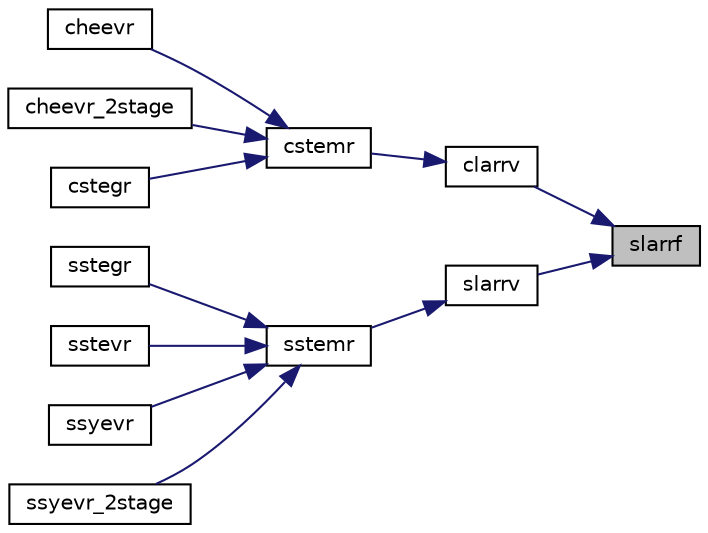 digraph "slarrf"
{
 // LATEX_PDF_SIZE
  edge [fontname="Helvetica",fontsize="10",labelfontname="Helvetica",labelfontsize="10"];
  node [fontname="Helvetica",fontsize="10",shape=record];
  rankdir="RL";
  Node1 [label="slarrf",height=0.2,width=0.4,color="black", fillcolor="grey75", style="filled", fontcolor="black",tooltip="SLARRF finds a new relatively robust representation such that at least one of the eigenvalues is rela..."];
  Node1 -> Node2 [dir="back",color="midnightblue",fontsize="10",style="solid",fontname="Helvetica"];
  Node2 [label="clarrv",height=0.2,width=0.4,color="black", fillcolor="white", style="filled",URL="$clarrv_8f.html#afca688d32e9f8491d559ee79e871b01b",tooltip="CLARRV computes the eigenvectors of the tridiagonal matrix T = L D LT given L, D and the eigenvalues ..."];
  Node2 -> Node3 [dir="back",color="midnightblue",fontsize="10",style="solid",fontname="Helvetica"];
  Node3 [label="cstemr",height=0.2,width=0.4,color="black", fillcolor="white", style="filled",URL="$cstemr_8f.html#acd1092f50642c9ee6305e7c2a6492e9c",tooltip="CSTEMR"];
  Node3 -> Node4 [dir="back",color="midnightblue",fontsize="10",style="solid",fontname="Helvetica"];
  Node4 [label="cheevr",height=0.2,width=0.4,color="black", fillcolor="white", style="filled",URL="$cheevr_8f.html#ac02f8a55f35ec7767a36b5a9f3ebb0d8",tooltip="CHEEVR computes the eigenvalues and, optionally, the left and/or right eigenvectors for HE matrices"];
  Node3 -> Node5 [dir="back",color="midnightblue",fontsize="10",style="solid",fontname="Helvetica"];
  Node5 [label="cheevr_2stage",height=0.2,width=0.4,color="black", fillcolor="white", style="filled",URL="$cheevr__2stage_8f.html#a378c442e3a5e9ef21a80e3c26c5b4050",tooltip="CHEEVR_2STAGE computes the eigenvalues and, optionally, the left and/or right eigenvectors for HE mat..."];
  Node3 -> Node6 [dir="back",color="midnightblue",fontsize="10",style="solid",fontname="Helvetica"];
  Node6 [label="cstegr",height=0.2,width=0.4,color="black", fillcolor="white", style="filled",URL="$cstegr_8f.html#ae6f269ca9edc82f6b7e6d96ac65f9758",tooltip="CSTEGR"];
  Node1 -> Node7 [dir="back",color="midnightblue",fontsize="10",style="solid",fontname="Helvetica"];
  Node7 [label="slarrv",height=0.2,width=0.4,color="black", fillcolor="white", style="filled",URL="$slarrv_8f.html#af914549478e70da2caeb2612a265650f",tooltip="SLARRV computes the eigenvectors of the tridiagonal matrix T = L D LT given L, D and the eigenvalues ..."];
  Node7 -> Node8 [dir="back",color="midnightblue",fontsize="10",style="solid",fontname="Helvetica"];
  Node8 [label="sstemr",height=0.2,width=0.4,color="black", fillcolor="white", style="filled",URL="$sstemr_8f.html#a6f79c320fcafc13559dd954f648858e7",tooltip="SSTEMR"];
  Node8 -> Node9 [dir="back",color="midnightblue",fontsize="10",style="solid",fontname="Helvetica"];
  Node9 [label="sstegr",height=0.2,width=0.4,color="black", fillcolor="white", style="filled",URL="$sstegr_8f.html#a0ac5ed62b2453c707560d76f3a0c3d1b",tooltip="SSTEGR"];
  Node8 -> Node10 [dir="back",color="midnightblue",fontsize="10",style="solid",fontname="Helvetica"];
  Node10 [label="sstevr",height=0.2,width=0.4,color="black", fillcolor="white", style="filled",URL="$sstevr_8f.html#aee807b6868003c11b1b1741576c0f06b",tooltip="SSTEVR computes the eigenvalues and, optionally, the left and/or right eigenvectors for OTHER matrice..."];
  Node8 -> Node11 [dir="back",color="midnightblue",fontsize="10",style="solid",fontname="Helvetica"];
  Node11 [label="ssyevr",height=0.2,width=0.4,color="black", fillcolor="white", style="filled",URL="$ssyevr_8f.html#a24155d2da67fb4a896c5f8257589b19f",tooltip="SSYEVR computes the eigenvalues and, optionally, the left and/or right eigenvectors for SY matrices"];
  Node8 -> Node12 [dir="back",color="midnightblue",fontsize="10",style="solid",fontname="Helvetica"];
  Node12 [label="ssyevr_2stage",height=0.2,width=0.4,color="black", fillcolor="white", style="filled",URL="$ssyevr__2stage_8f.html#acdcfccbd51404d755a5b08c188d74a6f",tooltip="SSYEVR_2STAGE computes the eigenvalues and, optionally, the left and/or right eigenvectors for SY mat..."];
}
